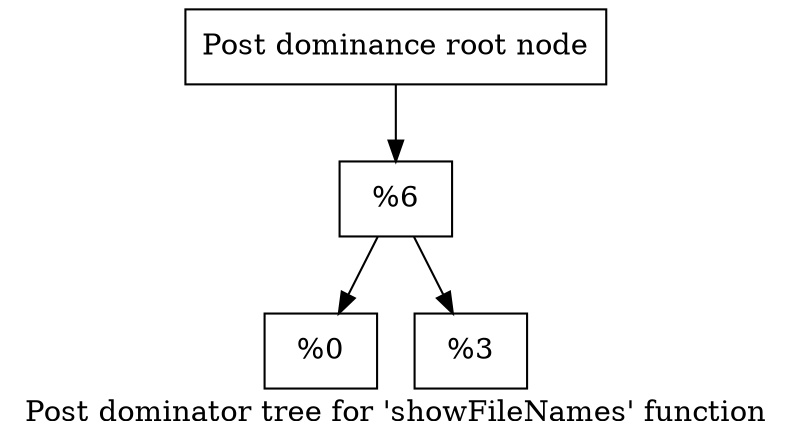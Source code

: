 digraph "Post dominator tree for 'showFileNames' function" {
	label="Post dominator tree for 'showFileNames' function";

	Node0x1331140 [shape=record,label="{Post dominance root node}"];
	Node0x1331140 -> Node0x10f42a0;
	Node0x10f42a0 [shape=record,label="{%6}"];
	Node0x10f42a0 -> Node0x12a9dc0;
	Node0x10f42a0 -> Node0x102b880;
	Node0x12a9dc0 [shape=record,label="{%0}"];
	Node0x102b880 [shape=record,label="{%3}"];
}
